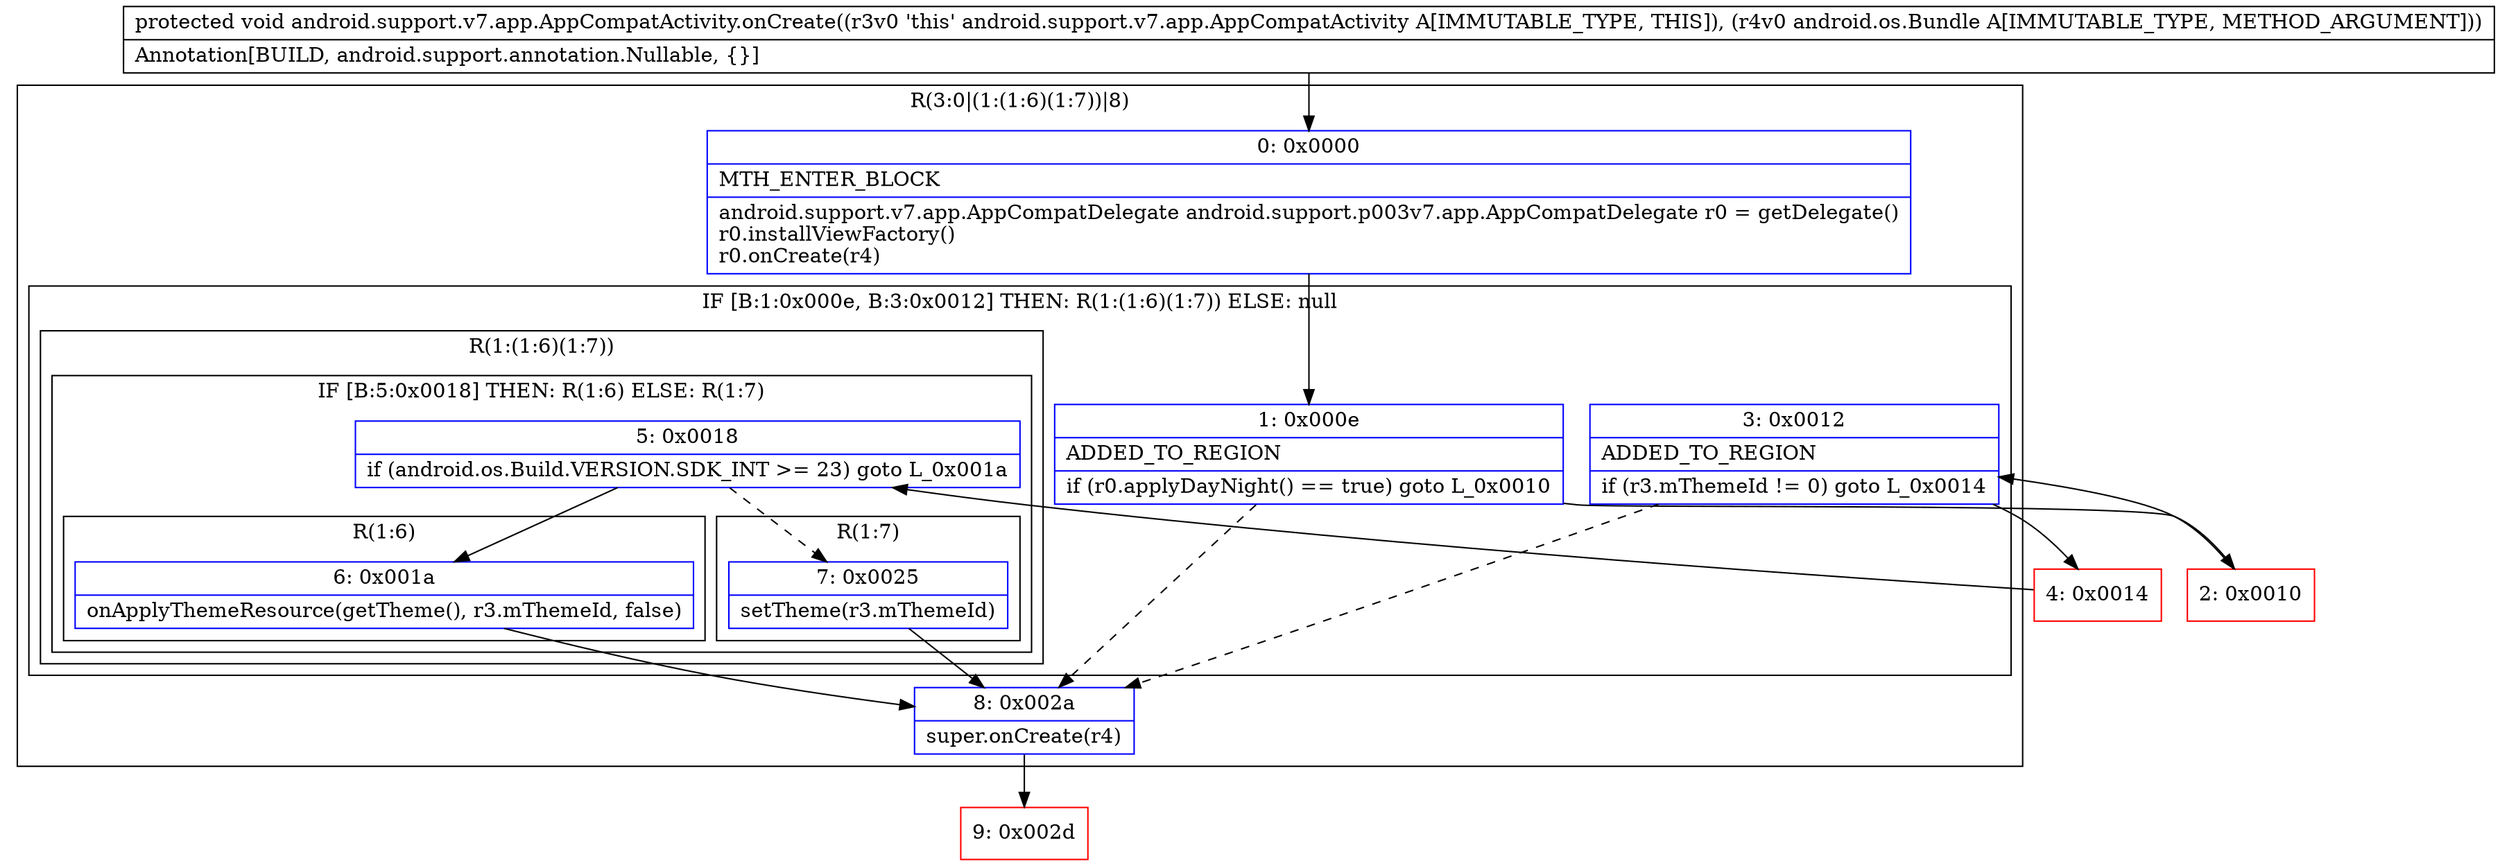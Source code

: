 digraph "CFG forandroid.support.v7.app.AppCompatActivity.onCreate(Landroid\/os\/Bundle;)V" {
subgraph cluster_Region_1575302762 {
label = "R(3:0|(1:(1:6)(1:7))|8)";
node [shape=record,color=blue];
Node_0 [shape=record,label="{0\:\ 0x0000|MTH_ENTER_BLOCK\l|android.support.v7.app.AppCompatDelegate android.support.p003v7.app.AppCompatDelegate r0 = getDelegate()\lr0.installViewFactory()\lr0.onCreate(r4)\l}"];
subgraph cluster_IfRegion_28906447 {
label = "IF [B:1:0x000e, B:3:0x0012] THEN: R(1:(1:6)(1:7)) ELSE: null";
node [shape=record,color=blue];
Node_1 [shape=record,label="{1\:\ 0x000e|ADDED_TO_REGION\l|if (r0.applyDayNight() == true) goto L_0x0010\l}"];
Node_3 [shape=record,label="{3\:\ 0x0012|ADDED_TO_REGION\l|if (r3.mThemeId != 0) goto L_0x0014\l}"];
subgraph cluster_Region_1220098611 {
label = "R(1:(1:6)(1:7))";
node [shape=record,color=blue];
subgraph cluster_IfRegion_1545653603 {
label = "IF [B:5:0x0018] THEN: R(1:6) ELSE: R(1:7)";
node [shape=record,color=blue];
Node_5 [shape=record,label="{5\:\ 0x0018|if (android.os.Build.VERSION.SDK_INT \>= 23) goto L_0x001a\l}"];
subgraph cluster_Region_427350629 {
label = "R(1:6)";
node [shape=record,color=blue];
Node_6 [shape=record,label="{6\:\ 0x001a|onApplyThemeResource(getTheme(), r3.mThemeId, false)\l}"];
}
subgraph cluster_Region_629824603 {
label = "R(1:7)";
node [shape=record,color=blue];
Node_7 [shape=record,label="{7\:\ 0x0025|setTheme(r3.mThemeId)\l}"];
}
}
}
}
Node_8 [shape=record,label="{8\:\ 0x002a|super.onCreate(r4)\l}"];
}
Node_2 [shape=record,color=red,label="{2\:\ 0x0010}"];
Node_4 [shape=record,color=red,label="{4\:\ 0x0014}"];
Node_9 [shape=record,color=red,label="{9\:\ 0x002d}"];
MethodNode[shape=record,label="{protected void android.support.v7.app.AppCompatActivity.onCreate((r3v0 'this' android.support.v7.app.AppCompatActivity A[IMMUTABLE_TYPE, THIS]), (r4v0 android.os.Bundle A[IMMUTABLE_TYPE, METHOD_ARGUMENT]))  | Annotation[BUILD, android.support.annotation.Nullable, \{\}]\l}"];
MethodNode -> Node_0;
Node_0 -> Node_1;
Node_1 -> Node_2;
Node_1 -> Node_8[style=dashed];
Node_3 -> Node_4;
Node_3 -> Node_8[style=dashed];
Node_5 -> Node_6;
Node_5 -> Node_7[style=dashed];
Node_6 -> Node_8;
Node_7 -> Node_8;
Node_8 -> Node_9;
Node_2 -> Node_3;
Node_4 -> Node_5;
}

